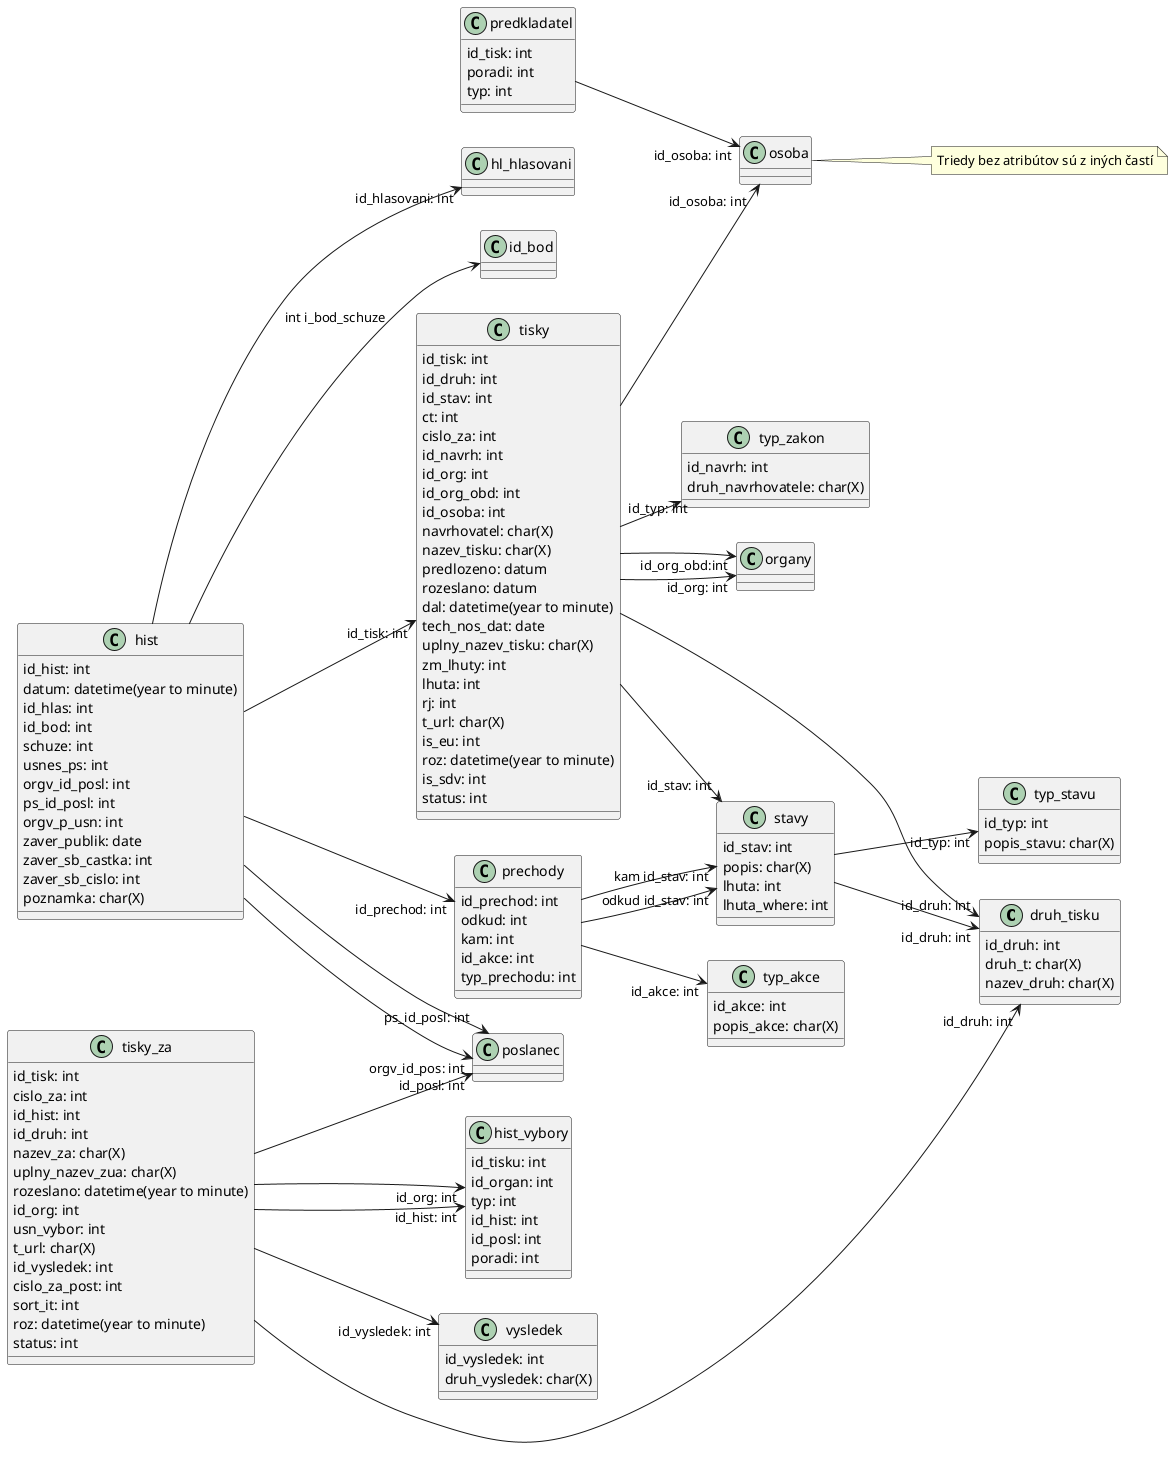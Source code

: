 @startuml

left to right direction

class druh_tisku{
id_druh: int
druh_t: char(X)
nazev_druh: char(X)
__
}

class typ_zakon{
id_navrh: int
druh_navrhovatele: char(X)
__
}

class typ_stavu{
id_typ: int
popis_stavu: char(X)
__
}

class stavy{
id_stav: int
popis: char(X)
lhuta: int
lhuta_where: int
__
}

class typ_akce{
id_akce: int
popis_akce: char(X)
__
}

class prechody{
id_prechod: int
odkud: int
kam: int
id_akce: int
typ_prechodu: int
__
}

class tisky {
id_tisk: int
id_druh: int
id_stav: int
ct: int
cislo_za: int
id_navrh: int
id_org: int
id_org_obd: int
id_osoba: int
navrhovatel: char(X)
nazev_tisku: char(X)
predlozeno: datum
rozeslano: datum
dal: datetime(year to minute)
tech_nos_dat: date
uplny_nazev_tisku: char(X)
zm_lhuty: int
lhuta: int
rj: int
t_url: char(X)
is_eu: int
roz: datetime(year to minute)
is_sdv: int
status: int
__
}

class hist{
id_hist: int
datum: datetime(year to minute)
id_hlas: int
id_bod: int
schuze: int
usnes_ps: int
orgv_id_posl: int
ps_id_posl: int
orgv_p_usn: int
zaver_publik: date
zaver_sb_castka: int
zaver_sb_cislo: int
poznamka: char(X)
__
}

class hist_vybory{
id_tisku: int
id_organ: int
typ: int
id_hist: int
id_posl: int
poradi: int
__
}

class vysledek{
id_vysledek: int
druh_vysledek: char(X)
__
}

class tisky_za{
id_tisk: int
cislo_za: int
id_hist: int
id_druh: int
nazev_za: char(X)
uplny_nazev_zua: char(X)
rozeslano: datetime(year to minute)
id_org: int
usn_vybor: int
t_url: char(X)
id_vysledek: int
cislo_za_post: int
sort_it: int
roz: datetime(year to minute)
status: int
__
}

class predkladatel{
id_tisk: int
poradi: int
typ: int
__
}

stavy --> "id_typ: int" typ_stavu
stavy --> "id_druh: int" druh_tisku
prechody --> "odkud id_stav: int" stavy
prechody --> "kam id_stav: int" stavy
prechody --> "id_akce: int" typ_akce
tisky --> "id_druh: int" druh_tisku
tisky --> "id_stav: int" stavy
tisky --> "id_typ: int" typ_zakon
tisky --> "id_org: int" organy
tisky --> "id_org_obd:int" organy
tisky --> "id_osoba: int" osoba
hist --> "id_tisk: int" tisky
hist --> "id_hlasovani: int" hl_hlasovani
hist --> "id_prechod: int" prechody
hist --> "id_bod": int i_bod_schuze
hist --> "orgv_id_pos: int" poslanec
hist --> "ps_id_posl: int" poslanec
tisky_za --> "id_hist: int" hist_vybory
tisky_za --> "id_druh: int" druh_tisku
tisky_za --> "id_org: int" hist_vybory
tisky_za --> "id_posl: int" poslanec
tisky_za --> "id_vysledek: int" vysledek
predkladatel --> "id_osoba: int" osoba

class osoba{
}
note right: Triedy bez atribútov sú z iných častí

@enduml
